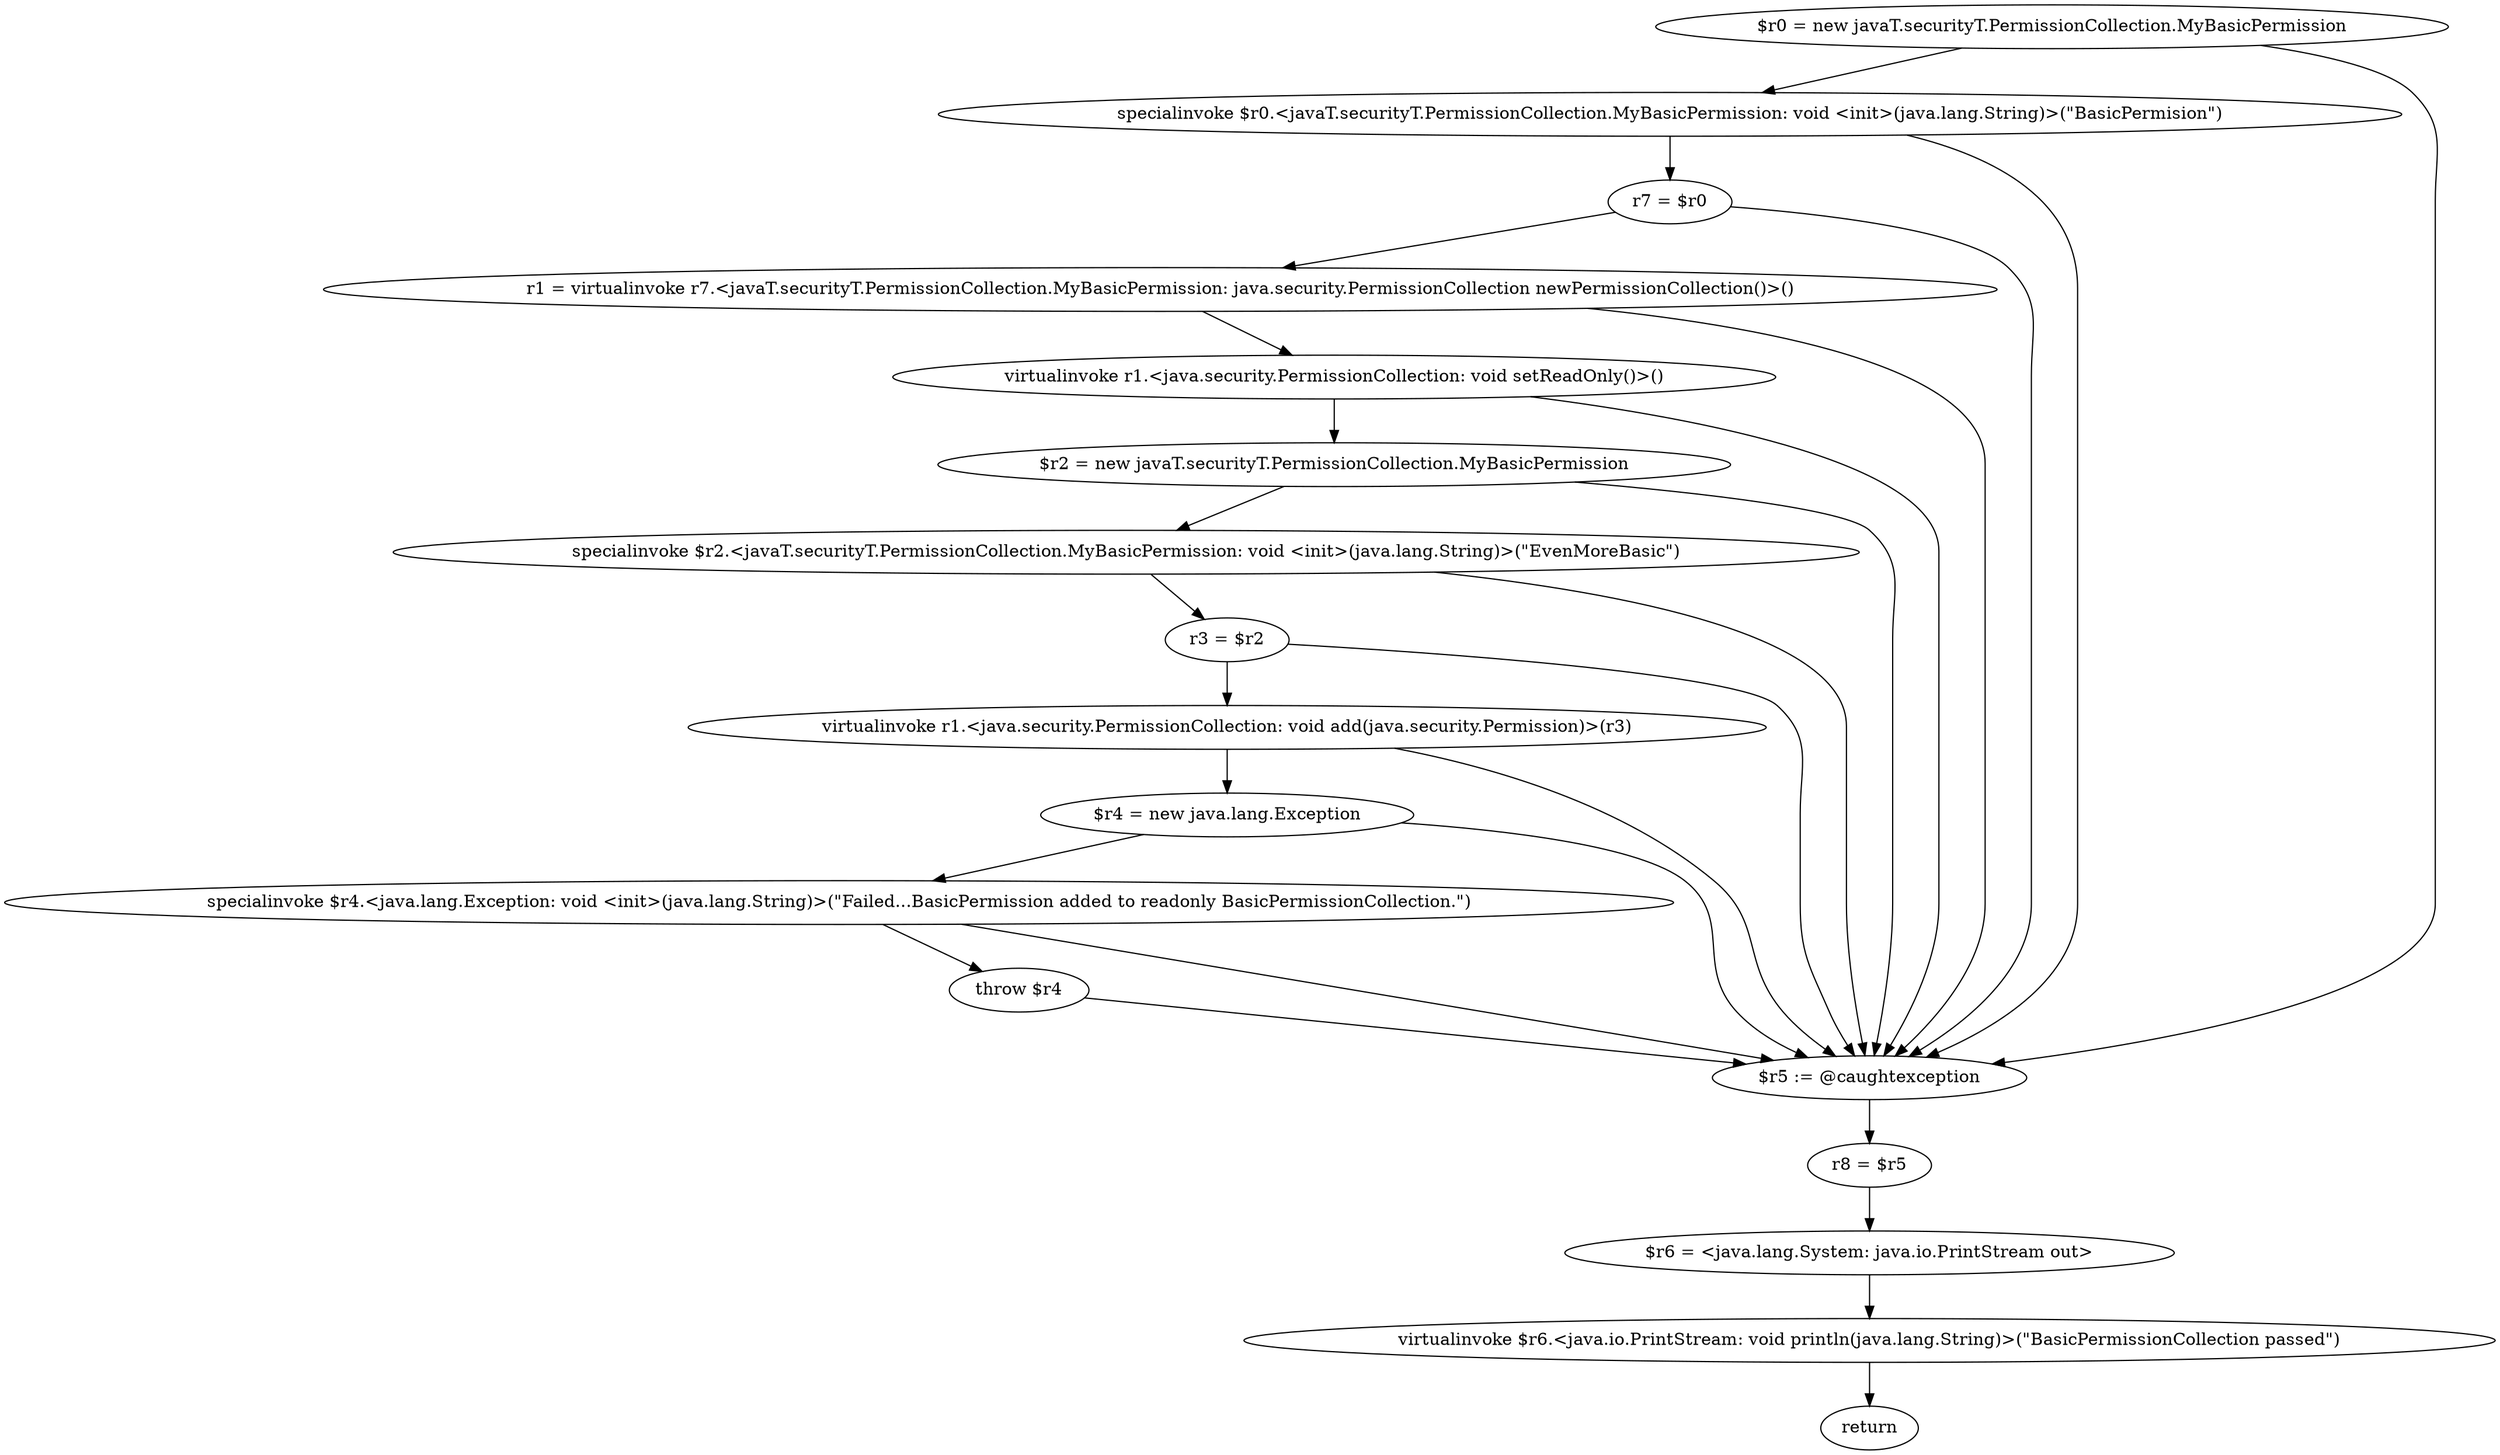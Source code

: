 digraph "unitGraph" {
    "$r0 = new javaT.securityT.PermissionCollection.MyBasicPermission"
    "specialinvoke $r0.<javaT.securityT.PermissionCollection.MyBasicPermission: void <init>(java.lang.String)>(\"BasicPermision\")"
    "r7 = $r0"
    "r1 = virtualinvoke r7.<javaT.securityT.PermissionCollection.MyBasicPermission: java.security.PermissionCollection newPermissionCollection()>()"
    "virtualinvoke r1.<java.security.PermissionCollection: void setReadOnly()>()"
    "$r2 = new javaT.securityT.PermissionCollection.MyBasicPermission"
    "specialinvoke $r2.<javaT.securityT.PermissionCollection.MyBasicPermission: void <init>(java.lang.String)>(\"EvenMoreBasic\")"
    "r3 = $r2"
    "virtualinvoke r1.<java.security.PermissionCollection: void add(java.security.Permission)>(r3)"
    "$r4 = new java.lang.Exception"
    "specialinvoke $r4.<java.lang.Exception: void <init>(java.lang.String)>(\"Failed...BasicPermission added to readonly BasicPermissionCollection.\")"
    "throw $r4"
    "$r5 := @caughtexception"
    "r8 = $r5"
    "$r6 = <java.lang.System: java.io.PrintStream out>"
    "virtualinvoke $r6.<java.io.PrintStream: void println(java.lang.String)>(\"BasicPermissionCollection passed\")"
    "return"
    "$r0 = new javaT.securityT.PermissionCollection.MyBasicPermission"->"specialinvoke $r0.<javaT.securityT.PermissionCollection.MyBasicPermission: void <init>(java.lang.String)>(\"BasicPermision\")";
    "$r0 = new javaT.securityT.PermissionCollection.MyBasicPermission"->"$r5 := @caughtexception";
    "specialinvoke $r0.<javaT.securityT.PermissionCollection.MyBasicPermission: void <init>(java.lang.String)>(\"BasicPermision\")"->"r7 = $r0";
    "specialinvoke $r0.<javaT.securityT.PermissionCollection.MyBasicPermission: void <init>(java.lang.String)>(\"BasicPermision\")"->"$r5 := @caughtexception";
    "r7 = $r0"->"r1 = virtualinvoke r7.<javaT.securityT.PermissionCollection.MyBasicPermission: java.security.PermissionCollection newPermissionCollection()>()";
    "r7 = $r0"->"$r5 := @caughtexception";
    "r1 = virtualinvoke r7.<javaT.securityT.PermissionCollection.MyBasicPermission: java.security.PermissionCollection newPermissionCollection()>()"->"virtualinvoke r1.<java.security.PermissionCollection: void setReadOnly()>()";
    "r1 = virtualinvoke r7.<javaT.securityT.PermissionCollection.MyBasicPermission: java.security.PermissionCollection newPermissionCollection()>()"->"$r5 := @caughtexception";
    "virtualinvoke r1.<java.security.PermissionCollection: void setReadOnly()>()"->"$r2 = new javaT.securityT.PermissionCollection.MyBasicPermission";
    "virtualinvoke r1.<java.security.PermissionCollection: void setReadOnly()>()"->"$r5 := @caughtexception";
    "$r2 = new javaT.securityT.PermissionCollection.MyBasicPermission"->"specialinvoke $r2.<javaT.securityT.PermissionCollection.MyBasicPermission: void <init>(java.lang.String)>(\"EvenMoreBasic\")";
    "$r2 = new javaT.securityT.PermissionCollection.MyBasicPermission"->"$r5 := @caughtexception";
    "specialinvoke $r2.<javaT.securityT.PermissionCollection.MyBasicPermission: void <init>(java.lang.String)>(\"EvenMoreBasic\")"->"r3 = $r2";
    "specialinvoke $r2.<javaT.securityT.PermissionCollection.MyBasicPermission: void <init>(java.lang.String)>(\"EvenMoreBasic\")"->"$r5 := @caughtexception";
    "r3 = $r2"->"virtualinvoke r1.<java.security.PermissionCollection: void add(java.security.Permission)>(r3)";
    "r3 = $r2"->"$r5 := @caughtexception";
    "virtualinvoke r1.<java.security.PermissionCollection: void add(java.security.Permission)>(r3)"->"$r4 = new java.lang.Exception";
    "virtualinvoke r1.<java.security.PermissionCollection: void add(java.security.Permission)>(r3)"->"$r5 := @caughtexception";
    "$r4 = new java.lang.Exception"->"specialinvoke $r4.<java.lang.Exception: void <init>(java.lang.String)>(\"Failed...BasicPermission added to readonly BasicPermissionCollection.\")";
    "$r4 = new java.lang.Exception"->"$r5 := @caughtexception";
    "specialinvoke $r4.<java.lang.Exception: void <init>(java.lang.String)>(\"Failed...BasicPermission added to readonly BasicPermissionCollection.\")"->"throw $r4";
    "specialinvoke $r4.<java.lang.Exception: void <init>(java.lang.String)>(\"Failed...BasicPermission added to readonly BasicPermissionCollection.\")"->"$r5 := @caughtexception";
    "throw $r4"->"$r5 := @caughtexception";
    "$r5 := @caughtexception"->"r8 = $r5";
    "r8 = $r5"->"$r6 = <java.lang.System: java.io.PrintStream out>";
    "$r6 = <java.lang.System: java.io.PrintStream out>"->"virtualinvoke $r6.<java.io.PrintStream: void println(java.lang.String)>(\"BasicPermissionCollection passed\")";
    "virtualinvoke $r6.<java.io.PrintStream: void println(java.lang.String)>(\"BasicPermissionCollection passed\")"->"return";
}
